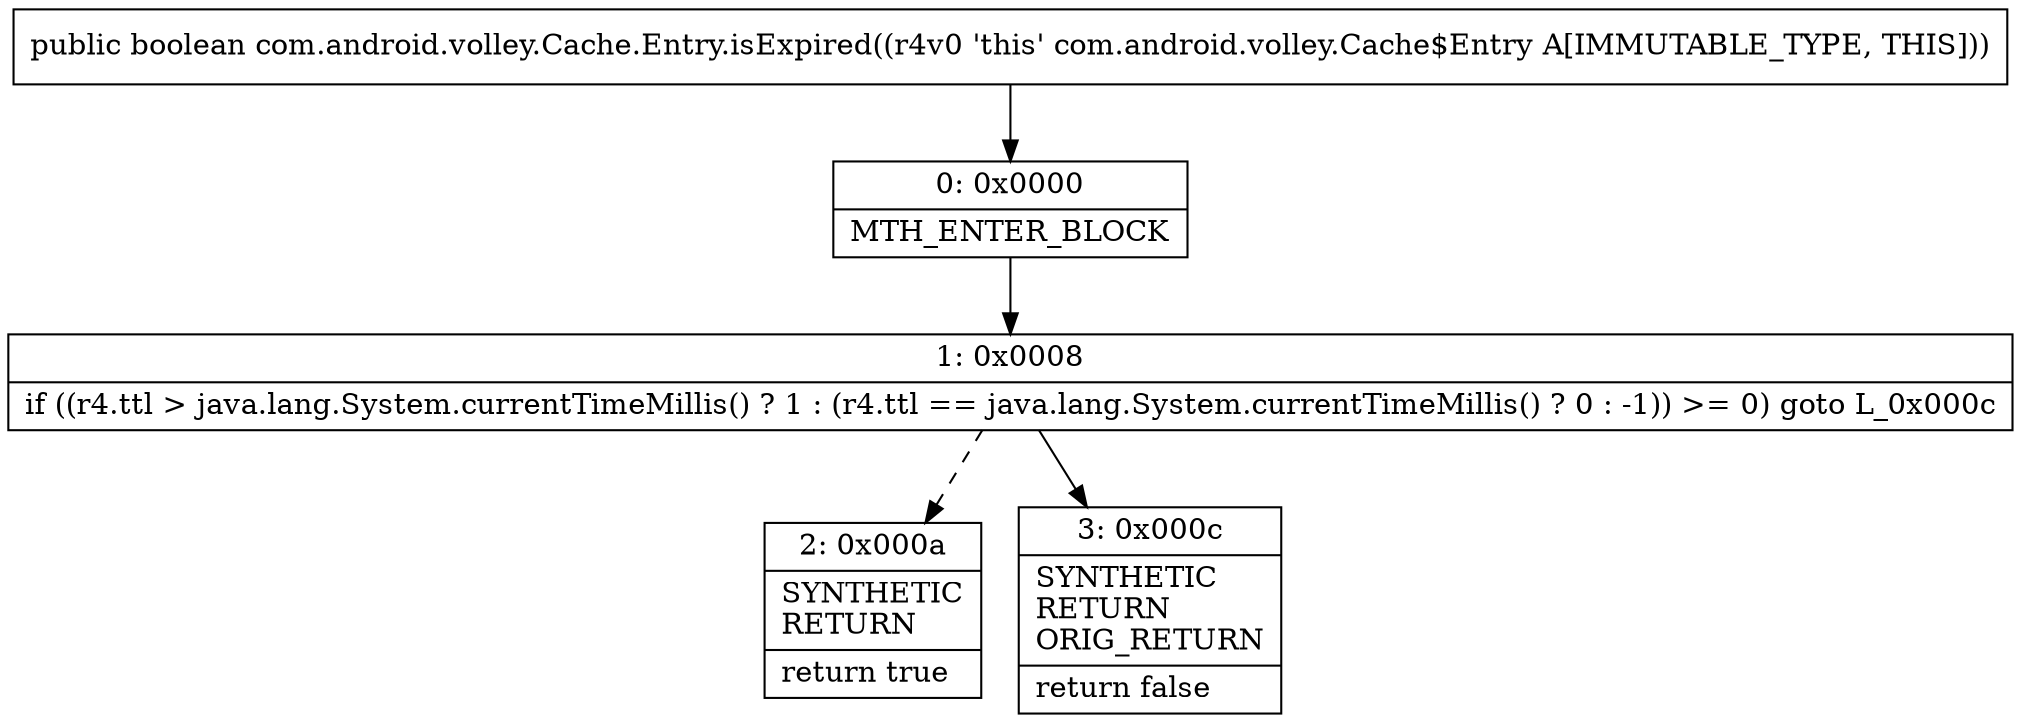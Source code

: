 digraph "CFG forcom.android.volley.Cache.Entry.isExpired()Z" {
Node_0 [shape=record,label="{0\:\ 0x0000|MTH_ENTER_BLOCK\l}"];
Node_1 [shape=record,label="{1\:\ 0x0008|if ((r4.ttl \> java.lang.System.currentTimeMillis() ? 1 : (r4.ttl == java.lang.System.currentTimeMillis() ? 0 : \-1)) \>= 0) goto L_0x000c\l}"];
Node_2 [shape=record,label="{2\:\ 0x000a|SYNTHETIC\lRETURN\l|return true\l}"];
Node_3 [shape=record,label="{3\:\ 0x000c|SYNTHETIC\lRETURN\lORIG_RETURN\l|return false\l}"];
MethodNode[shape=record,label="{public boolean com.android.volley.Cache.Entry.isExpired((r4v0 'this' com.android.volley.Cache$Entry A[IMMUTABLE_TYPE, THIS])) }"];
MethodNode -> Node_0;
Node_0 -> Node_1;
Node_1 -> Node_2[style=dashed];
Node_1 -> Node_3;
}

